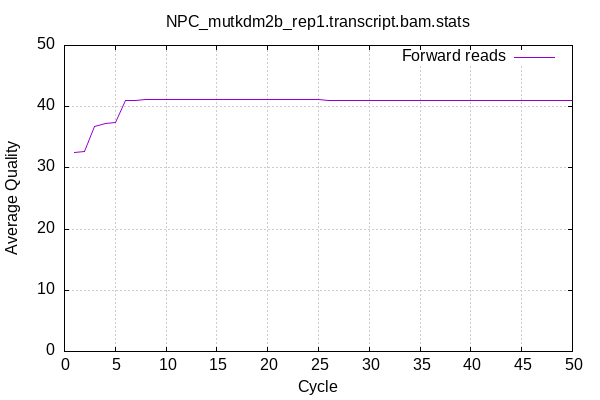 
            set terminal png size 600,400 truecolor
            set output "NPC_mutkdm2b_rep1.transcript_stats/quals.png"
            set grid xtics ytics y2tics back lc rgb "#cccccc"
            set ylabel "Average Quality"
            set xlabel "Cycle"
            set yrange [0:50]
            set title "NPC_mutkdm2b_rep1.transcript.bam.stats" noenhanced
            plot '-' using 1:2 with lines title 'Forward reads' 
        1	32.47
2	32.66
3	36.79
4	37.26
5	37.44
6	40.97
7	41.05
8	41.14
9	41.15
10	41.16
11	41.19
12	41.17
13	41.16
14	41.16
15	41.15
16	41.15
17	41.10
18	41.13
19	41.13
20	41.12
21	41.12
22	41.11
23	41.11
24	41.12
25	41.11
26	41.07
27	41.06
28	41.06
29	41.04
30	41.04
31	41.05
32	41.05
33	41.04
34	41.05
35	41.05
36	41.05
37	41.05
38	41.05
39	41.05
40	41.04
41	41.03
42	41.03
43	41.03
44	41.03
45	41.03
46	41.02
47	41.02
48	40.98
49	41.00
50	41.01
end
